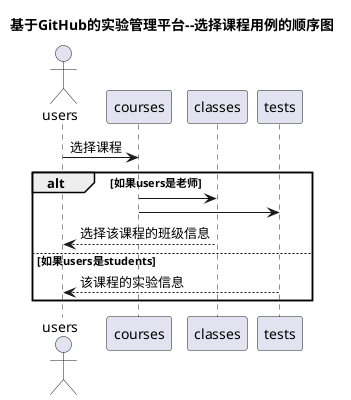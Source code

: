  @startuml
 title 基于GitHub的实验管理平台--选择课程用例的顺序图
 actor users
 users -> courses: 选择课程
 alt 如果users是老师
 	courses -> classes
 	courses ->tests
 	classes -->users:选择该课程的班级信息
 else 如果users是students
    tests -->users:该课程的实验信息
 end
 @enduml